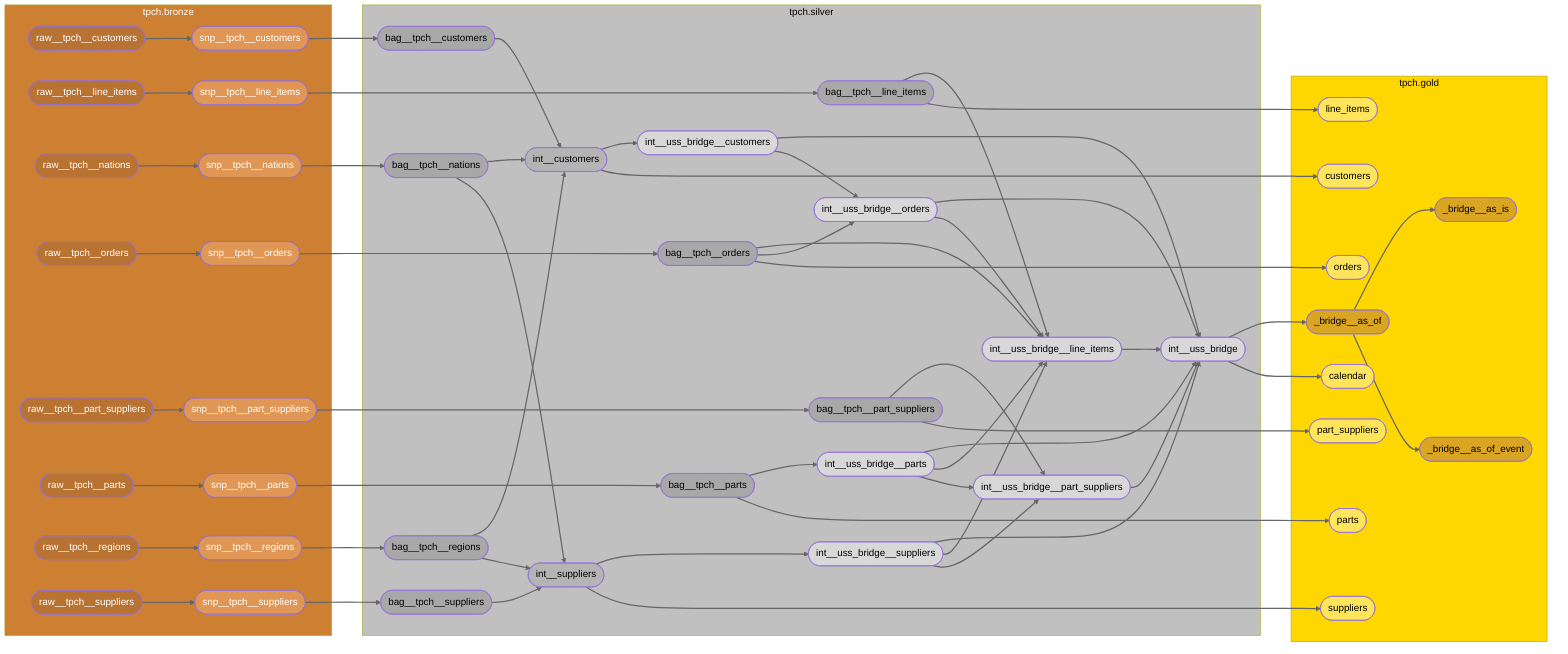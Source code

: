 flowchart LR
    subgraph tpch.bronze["tpch.bronze"]
        direction LR
        raw__tpch__customers(["raw__tpch__customers"])
        raw__tpch__line_items(["raw__tpch__line_items"])
        raw__tpch__nations(["raw__tpch__nations"])
        raw__tpch__orders(["raw__tpch__orders"])
        raw__tpch__part_suppliers(["raw__tpch__part_suppliers"])
        raw__tpch__parts(["raw__tpch__parts"])
        raw__tpch__regions(["raw__tpch__regions"])
        raw__tpch__suppliers(["raw__tpch__suppliers"])
        snp__tpch__customers(["snp__tpch__customers"])
        snp__tpch__line_items(["snp__tpch__line_items"])
        snp__tpch__nations(["snp__tpch__nations"])
        snp__tpch__orders(["snp__tpch__orders"])
        snp__tpch__part_suppliers(["snp__tpch__part_suppliers"])
        snp__tpch__parts(["snp__tpch__parts"])
        snp__tpch__regions(["snp__tpch__regions"])
        snp__tpch__suppliers(["snp__tpch__suppliers"])
    end

    subgraph tpch.silver["tpch.silver"]
        direction LR
        bag__tpch__customers(["bag__tpch__customers"])
        bag__tpch__line_items(["bag__tpch__line_items"])
        bag__tpch__nations(["bag__tpch__nations"])
        bag__tpch__orders(["bag__tpch__orders"])
        bag__tpch__part_suppliers(["bag__tpch__part_suppliers"])
        bag__tpch__parts(["bag__tpch__parts"])
        bag__tpch__regions(["bag__tpch__regions"])
        bag__tpch__suppliers(["bag__tpch__suppliers"])
        int__customers(["int__customers"])
        int__suppliers(["int__suppliers"])
        int__uss_bridge(["int__uss_bridge"])
        int__uss_bridge__customers(["int__uss_bridge__customers"])
        int__uss_bridge__line_items(["int__uss_bridge__line_items"])
        int__uss_bridge__orders(["int__uss_bridge__orders"])
        int__uss_bridge__part_suppliers(["int__uss_bridge__part_suppliers"])
        int__uss_bridge__parts(["int__uss_bridge__parts"])
        int__uss_bridge__suppliers(["int__uss_bridge__suppliers"])
    end

    subgraph tpch.gold["tpch.gold"]
        direction LR
        _bridge__as_is(["_bridge__as_is"])
        _bridge__as_of(["_bridge__as_of"])
        _bridge__as_of_event(["_bridge__as_of_event"])
        calendar(["calendar"])
        customers(["customers"])
        line_items(["line_items"])
        orders(["orders"])
        part_suppliers(["part_suppliers"])
        parts(["parts"])
        suppliers(["suppliers"])
    end

    %% tpch.bronze -> tpch.bronze
    raw__tpch__customers --> snp__tpch__customers
    raw__tpch__line_items --> snp__tpch__line_items
    raw__tpch__nations --> snp__tpch__nations
    raw__tpch__orders --> snp__tpch__orders
    raw__tpch__part_suppliers --> snp__tpch__part_suppliers
    raw__tpch__parts --> snp__tpch__parts
    raw__tpch__regions --> snp__tpch__regions
    raw__tpch__suppliers --> snp__tpch__suppliers

    %% tpch.bronze -> tpch.silver
    snp__tpch__customers --> bag__tpch__customers
    snp__tpch__line_items --> bag__tpch__line_items
    snp__tpch__nations --> bag__tpch__nations
    snp__tpch__orders --> bag__tpch__orders
    snp__tpch__part_suppliers --> bag__tpch__part_suppliers
    snp__tpch__parts --> bag__tpch__parts
    snp__tpch__regions --> bag__tpch__regions
    snp__tpch__suppliers --> bag__tpch__suppliers

    %% tpch.silver -> tpch.silver
    bag__tpch__customers --> int__customers
    bag__tpch__line_items --> int__uss_bridge__line_items
    bag__tpch__nations --> int__customers
    bag__tpch__nations --> int__suppliers
    bag__tpch__orders --> int__uss_bridge__line_items
    bag__tpch__orders --> int__uss_bridge__orders
    bag__tpch__part_suppliers --> int__uss_bridge__part_suppliers
    bag__tpch__parts --> int__uss_bridge__parts
    bag__tpch__regions --> int__customers
    bag__tpch__regions --> int__suppliers
    bag__tpch__suppliers --> int__suppliers
    int__customers --> int__uss_bridge__customers
    int__suppliers --> int__uss_bridge__suppliers
    int__uss_bridge__customers --> int__uss_bridge
    int__uss_bridge__customers --> int__uss_bridge__orders
    int__uss_bridge__line_items --> int__uss_bridge
    int__uss_bridge__orders --> int__uss_bridge
    int__uss_bridge__orders --> int__uss_bridge__line_items
    int__uss_bridge__part_suppliers --> int__uss_bridge
    int__uss_bridge__parts --> int__uss_bridge
    int__uss_bridge__parts --> int__uss_bridge__line_items
    int__uss_bridge__parts --> int__uss_bridge__part_suppliers
    int__uss_bridge__suppliers --> int__uss_bridge
    int__uss_bridge__suppliers --> int__uss_bridge__line_items
    int__uss_bridge__suppliers --> int__uss_bridge__part_suppliers

    %% tpch.silver -> tpch.gold
    bag__tpch__line_items --> line_items
    bag__tpch__orders --> orders
    bag__tpch__part_suppliers --> part_suppliers
    bag__tpch__parts --> parts
    int__customers --> customers
    int__suppliers --> suppliers
    int__uss_bridge --> _bridge__as_of
    int__uss_bridge --> calendar

    %% tpch.gold -> tpch.gold
    _bridge__as_of --> _bridge__as_is
    _bridge__as_of --> _bridge__as_of_event
    
    linkStyle default stroke:#666,stroke-width:2px

    %% Bronze shades
    classDef bronze_classic fill:#CD7F32,color:white
    classDef bronze_dark fill:#B87333,color:white
    classDef bronze_light fill:#E09756,color:white
    classDef bronze_antique fill:#966B47,color:white
    
    %% Silver shades
    classDef silver_classic fill:#C0C0C0,color:black
    classDef silver_dark fill:#A8A8A8,color:black
    classDef silver_light fill:#D8D8D8,color:black
    classDef silver_antique fill:#B4B4B4,color:black
    
    %% Gold shades
    classDef gold_classic fill:#FFD700,color:black
    classDef gold_dark fill:#DAA520,color:black
    classDef gold_light fill:#FFE55C,color:black
    classDef gold_antique fill:#CFB53B,color:black

    class tpch.bronze bronze_classic
    class raw__tpch__customers bronze_dark
    class raw__tpch__line_items bronze_dark
    class raw__tpch__nations bronze_dark
    class raw__tpch__orders bronze_dark
    class raw__tpch__part_suppliers bronze_dark
    class raw__tpch__parts bronze_dark
    class raw__tpch__regions bronze_dark
    class raw__tpch__suppliers bronze_dark
    
    class snp__tpch__customers bronze_light
    class snp__tpch__line_items bronze_light
    class snp__tpch__nations bronze_light
    class snp__tpch__orders bronze_light
    class snp__tpch__part_suppliers bronze_light
    class snp__tpch__parts bronze_light
    class snp__tpch__regions bronze_light
    class snp__tpch__suppliers bronze_light
    
    class tpch.silver silver_classic
    class bag__tpch__customers silver_dark
    class bag__tpch__line_items silver_dark
    class bag__tpch__nations silver_dark
    class bag__tpch__orders silver_dark
    class bag__tpch__part_suppliers silver_dark
    class bag__tpch__parts silver_dark
    class bag__tpch__regions silver_dark
    class bag__tpch__suppliers silver_dark
    
    class int__customers silver_antique
    class int__suppliers silver_antique

    class int__uss_bridge silver_light
    class int__uss_bridge__customers silver_light
    class int__uss_bridge__line_items silver_light
    class int__uss_bridge__nations silver_light
    class int__uss_bridge__orders silver_light
    class int__uss_bridge__part_suppliers silver_light
    class int__uss_bridge__parts silver_light
    class int__uss_bridge__regions silver_light
    class int__uss_bridge__suppliers silver_light
    
    class tpch.gold gold_classic
    class _bridge__as_is gold_dark
    class _bridge__as_of gold_dark
    class _bridge__as_of_event gold_dark
    
    class calendar gold_light
    class customers gold_light
    class line_items gold_light
    class nations gold_light
    class orders gold_light
    class part_suppliers gold_light
    class parts gold_light
    class regions gold_light
    class suppliers gold_light